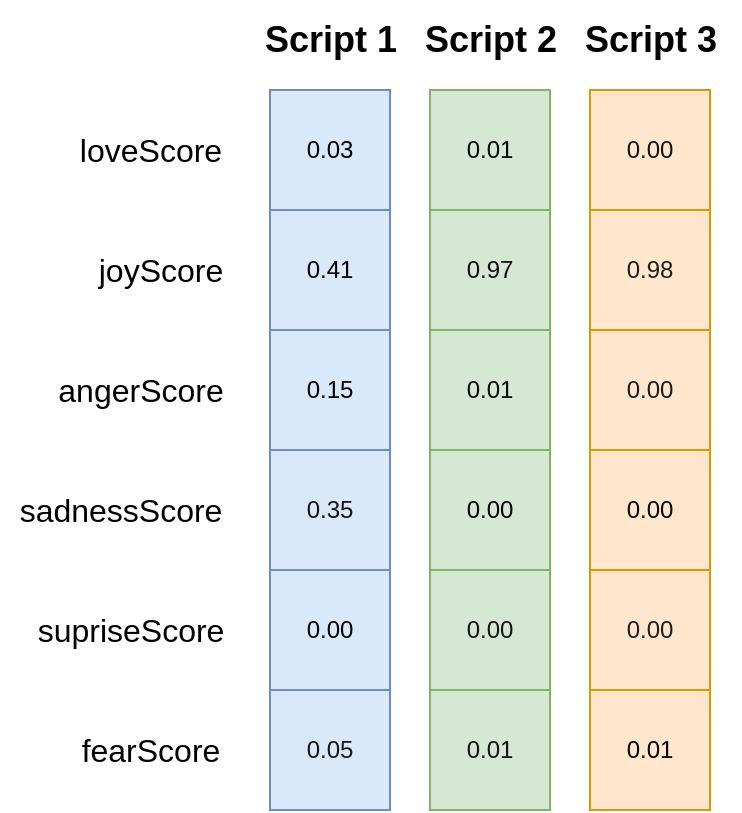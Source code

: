 <mxfile>
    <diagram name="Seite-1" id="K5S6Fv_6cFmYMJhr_Zrw">
        <mxGraphModel dx="474" dy="327" grid="1" gridSize="10" guides="1" tooltips="1" connect="1" arrows="1" fold="1" page="1" pageScale="1" pageWidth="827" pageHeight="1169" math="0" shadow="0">
            <root>
                <mxCell id="0"/>
                <mxCell id="1" parent="0"/>
                <mxCell id="K5w1KBM-WahlaW36bdEC-1" value="" style="rounded=0;whiteSpace=wrap;html=1;rotation=-90;" parent="1" vertex="1">
                    <mxGeometry x="290" y="290" width="240" height="60" as="geometry"/>
                </mxCell>
                <mxCell id="K5w1KBM-WahlaW36bdEC-2" value="&lt;font style=&quot;font-size: 16px;&quot;&gt;loveScore&lt;/font&gt;" style="text;html=1;align=center;verticalAlign=middle;resizable=0;points=[];autosize=1;strokeColor=none;fillColor=none;" parent="1" vertex="1">
                    <mxGeometry x="275" y="215" width="90" height="30" as="geometry"/>
                </mxCell>
                <mxCell id="K5w1KBM-WahlaW36bdEC-3" value="&lt;font style=&quot;font-size: 16px;&quot;&gt;joyScore&lt;/font&gt;" style="text;html=1;align=center;verticalAlign=middle;resizable=0;points=[];autosize=1;strokeColor=none;fillColor=none;" parent="1" vertex="1">
                    <mxGeometry x="280" y="275" width="90" height="30" as="geometry"/>
                </mxCell>
                <mxCell id="K5w1KBM-WahlaW36bdEC-4" value="&lt;font color=&quot;#000000&quot;&gt;0.03&lt;/font&gt;" style="whiteSpace=wrap;html=1;aspect=fixed;fillColor=#dae8fc;strokeColor=#6c8ebf;" parent="1" vertex="1">
                    <mxGeometry x="380" y="200" width="60" height="60" as="geometry"/>
                </mxCell>
                <mxCell id="K5w1KBM-WahlaW36bdEC-5" value="&lt;font color=&quot;#030303&quot;&gt;0.41&lt;/font&gt;" style="whiteSpace=wrap;html=1;aspect=fixed;fillColor=#dae8fc;strokeColor=#6c8ebf;" parent="1" vertex="1">
                    <mxGeometry x="380" y="260" width="60" height="60" as="geometry"/>
                </mxCell>
                <mxCell id="K5w1KBM-WahlaW36bdEC-6" value="&lt;font color=&quot;#000000&quot;&gt;0.15&lt;/font&gt;" style="whiteSpace=wrap;html=1;aspect=fixed;fillColor=#dae8fc;strokeColor=#6c8ebf;" parent="1" vertex="1">
                    <mxGeometry x="380" y="320" width="60" height="60" as="geometry"/>
                </mxCell>
                <mxCell id="K5w1KBM-WahlaW36bdEC-7" value="&lt;font color=&quot;#141414&quot;&gt;0.35&lt;/font&gt;" style="whiteSpace=wrap;html=1;aspect=fixed;fillColor=#dae8fc;strokeColor=#6c8ebf;" parent="1" vertex="1">
                    <mxGeometry x="380" y="380" width="60" height="60" as="geometry"/>
                </mxCell>
                <mxCell id="K5w1KBM-WahlaW36bdEC-8" value="&lt;font color=&quot;#000000&quot;&gt;0.00&lt;/font&gt;" style="whiteSpace=wrap;html=1;aspect=fixed;fillColor=#dae8fc;strokeColor=#6c8ebf;" parent="1" vertex="1">
                    <mxGeometry x="380" y="440" width="60" height="60" as="geometry"/>
                </mxCell>
                <mxCell id="K5w1KBM-WahlaW36bdEC-9" value="&lt;font color=&quot;#171717&quot;&gt;0.05&lt;/font&gt;" style="whiteSpace=wrap;html=1;aspect=fixed;fillColor=#dae8fc;strokeColor=#6c8ebf;" parent="1" vertex="1">
                    <mxGeometry x="380" y="500" width="60" height="60" as="geometry"/>
                </mxCell>
                <mxCell id="K5w1KBM-WahlaW36bdEC-10" value="&lt;font style=&quot;font-size: 16px;&quot;&gt;angerScore&lt;/font&gt;" style="text;html=1;align=center;verticalAlign=middle;resizable=0;points=[];autosize=1;strokeColor=none;fillColor=none;" parent="1" vertex="1">
                    <mxGeometry x="260" y="335" width="110" height="30" as="geometry"/>
                </mxCell>
                <mxCell id="K5w1KBM-WahlaW36bdEC-11" value="&lt;font style=&quot;font-size: 16px;&quot;&gt;sadnessScore&lt;/font&gt;" style="text;html=1;align=center;verticalAlign=middle;resizable=0;points=[];autosize=1;strokeColor=none;fillColor=none;" parent="1" vertex="1">
                    <mxGeometry x="245" y="395" width="120" height="30" as="geometry"/>
                </mxCell>
                <mxCell id="K5w1KBM-WahlaW36bdEC-12" value="&lt;font style=&quot;font-size: 16px;&quot;&gt;supriseScore&lt;/font&gt;" style="text;html=1;align=center;verticalAlign=middle;resizable=0;points=[];autosize=1;strokeColor=none;fillColor=none;" parent="1" vertex="1">
                    <mxGeometry x="250" y="455" width="120" height="30" as="geometry"/>
                </mxCell>
                <mxCell id="K5w1KBM-WahlaW36bdEC-13" value="&lt;font style=&quot;font-size: 16px;&quot;&gt;fearScore&lt;/font&gt;" style="text;html=1;align=center;verticalAlign=middle;resizable=0;points=[];autosize=1;strokeColor=none;fillColor=none;" parent="1" vertex="1">
                    <mxGeometry x="275" y="515" width="90" height="30" as="geometry"/>
                </mxCell>
                <mxCell id="K5w1KBM-WahlaW36bdEC-14" value="&lt;font style=&quot;font-size: 18px;&quot;&gt;&lt;b&gt;Script 1&lt;/b&gt;&lt;/font&gt;" style="text;html=1;align=center;verticalAlign=middle;resizable=0;points=[];autosize=1;strokeColor=none;fillColor=none;" parent="1" vertex="1">
                    <mxGeometry x="365" y="155" width="90" height="40" as="geometry"/>
                </mxCell>
                <mxCell id="K5w1KBM-WahlaW36bdEC-23" value="" style="rounded=0;whiteSpace=wrap;html=1;rotation=-90;" parent="1" vertex="1">
                    <mxGeometry x="370" y="290" width="240" height="60" as="geometry"/>
                </mxCell>
                <mxCell id="K5w1KBM-WahlaW36bdEC-24" value="&lt;font color=&quot;#050505&quot;&gt;0.01&lt;/font&gt;" style="whiteSpace=wrap;html=1;aspect=fixed;fillColor=#d5e8d4;strokeColor=#82b366;" parent="1" vertex="1">
                    <mxGeometry x="460" y="200" width="60" height="60" as="geometry"/>
                </mxCell>
                <mxCell id="K5w1KBM-WahlaW36bdEC-25" value="&lt;font color=&quot;#0f0f0f&quot;&gt;0.97&lt;/font&gt;" style="whiteSpace=wrap;html=1;aspect=fixed;fillColor=#d5e8d4;strokeColor=#82b366;" parent="1" vertex="1">
                    <mxGeometry x="460" y="260" width="60" height="60" as="geometry"/>
                </mxCell>
                <mxCell id="K5w1KBM-WahlaW36bdEC-26" value="&lt;font color=&quot;#080808&quot;&gt;0.01&lt;/font&gt;" style="whiteSpace=wrap;html=1;aspect=fixed;fillColor=#d5e8d4;strokeColor=#82b366;" parent="1" vertex="1">
                    <mxGeometry x="460" y="320" width="60" height="60" as="geometry"/>
                </mxCell>
                <mxCell id="K5w1KBM-WahlaW36bdEC-27" value="&lt;font color=&quot;#000000&quot;&gt;0.00&lt;/font&gt;" style="whiteSpace=wrap;html=1;aspect=fixed;fillColor=#d5e8d4;strokeColor=#82b366;" parent="1" vertex="1">
                    <mxGeometry x="460" y="380" width="60" height="60" as="geometry"/>
                </mxCell>
                <mxCell id="K5w1KBM-WahlaW36bdEC-28" value="&lt;font color=&quot;#141414&quot;&gt;0.00&lt;/font&gt;" style="whiteSpace=wrap;html=1;aspect=fixed;fillColor=#d5e8d4;strokeColor=#82b366;" parent="1" vertex="1">
                    <mxGeometry x="460" y="440" width="60" height="60" as="geometry"/>
                </mxCell>
                <mxCell id="K5w1KBM-WahlaW36bdEC-29" value="&lt;font color=&quot;#141414&quot;&gt;0.01&lt;/font&gt;" style="whiteSpace=wrap;html=1;aspect=fixed;fillColor=#d5e8d4;strokeColor=#82b366;" parent="1" vertex="1">
                    <mxGeometry x="460" y="500" width="60" height="60" as="geometry"/>
                </mxCell>
                <mxCell id="K5w1KBM-WahlaW36bdEC-30" value="&lt;font style=&quot;font-size: 18px;&quot;&gt;&lt;b&gt;Script 2&lt;/b&gt;&lt;/font&gt;" style="text;html=1;align=center;verticalAlign=middle;resizable=0;points=[];autosize=1;strokeColor=none;fillColor=none;" parent="1" vertex="1">
                    <mxGeometry x="445" y="155" width="90" height="40" as="geometry"/>
                </mxCell>
                <mxCell id="K5w1KBM-WahlaW36bdEC-31" value="" style="rounded=0;whiteSpace=wrap;html=1;rotation=-90;" parent="1" vertex="1">
                    <mxGeometry x="450" y="290" width="240" height="60" as="geometry"/>
                </mxCell>
                <mxCell id="K5w1KBM-WahlaW36bdEC-32" value="&lt;font color=&quot;#121212&quot;&gt;0.00&lt;/font&gt;" style="whiteSpace=wrap;html=1;aspect=fixed;fillColor=#ffe6cc;strokeColor=#d79b00;" parent="1" vertex="1">
                    <mxGeometry x="540" y="200" width="60" height="60" as="geometry"/>
                </mxCell>
                <mxCell id="K5w1KBM-WahlaW36bdEC-33" value="&lt;font color=&quot;#1f1f1f&quot;&gt;0.98&lt;/font&gt;" style="whiteSpace=wrap;html=1;aspect=fixed;fillColor=#ffe6cc;strokeColor=#d79b00;" parent="1" vertex="1">
                    <mxGeometry x="540" y="260" width="60" height="60" as="geometry"/>
                </mxCell>
                <mxCell id="K5w1KBM-WahlaW36bdEC-34" value="&lt;font color=&quot;#1c1c1c&quot;&gt;0.00&lt;/font&gt;" style="whiteSpace=wrap;html=1;aspect=fixed;fillColor=#ffe6cc;strokeColor=#d79b00;" parent="1" vertex="1">
                    <mxGeometry x="540" y="320" width="60" height="60" as="geometry"/>
                </mxCell>
                <mxCell id="K5w1KBM-WahlaW36bdEC-35" value="&lt;font color=&quot;#050505&quot;&gt;0.00&lt;/font&gt;" style="whiteSpace=wrap;html=1;aspect=fixed;fillColor=#ffe6cc;strokeColor=#d79b00;" parent="1" vertex="1">
                    <mxGeometry x="540" y="380" width="60" height="60" as="geometry"/>
                </mxCell>
                <mxCell id="K5w1KBM-WahlaW36bdEC-36" value="&lt;font color=&quot;#1f1f1f&quot;&gt;0.00&lt;/font&gt;" style="whiteSpace=wrap;html=1;aspect=fixed;fillColor=#ffe6cc;strokeColor=#d79b00;" parent="1" vertex="1">
                    <mxGeometry x="540" y="440" width="60" height="60" as="geometry"/>
                </mxCell>
                <mxCell id="K5w1KBM-WahlaW36bdEC-37" value="&lt;font color=&quot;#000000&quot;&gt;0.01&lt;/font&gt;" style="whiteSpace=wrap;html=1;aspect=fixed;fillColor=#ffe6cc;strokeColor=#d79b00;" parent="1" vertex="1">
                    <mxGeometry x="540" y="500" width="60" height="60" as="geometry"/>
                </mxCell>
                <mxCell id="K5w1KBM-WahlaW36bdEC-38" value="&lt;font style=&quot;font-size: 18px;&quot;&gt;&lt;b&gt;Script 3&lt;/b&gt;&lt;/font&gt;" style="text;html=1;align=center;verticalAlign=middle;resizable=0;points=[];autosize=1;strokeColor=none;fillColor=none;" parent="1" vertex="1">
                    <mxGeometry x="525" y="155" width="90" height="40" as="geometry"/>
                </mxCell>
            </root>
        </mxGraphModel>
    </diagram>
</mxfile>
